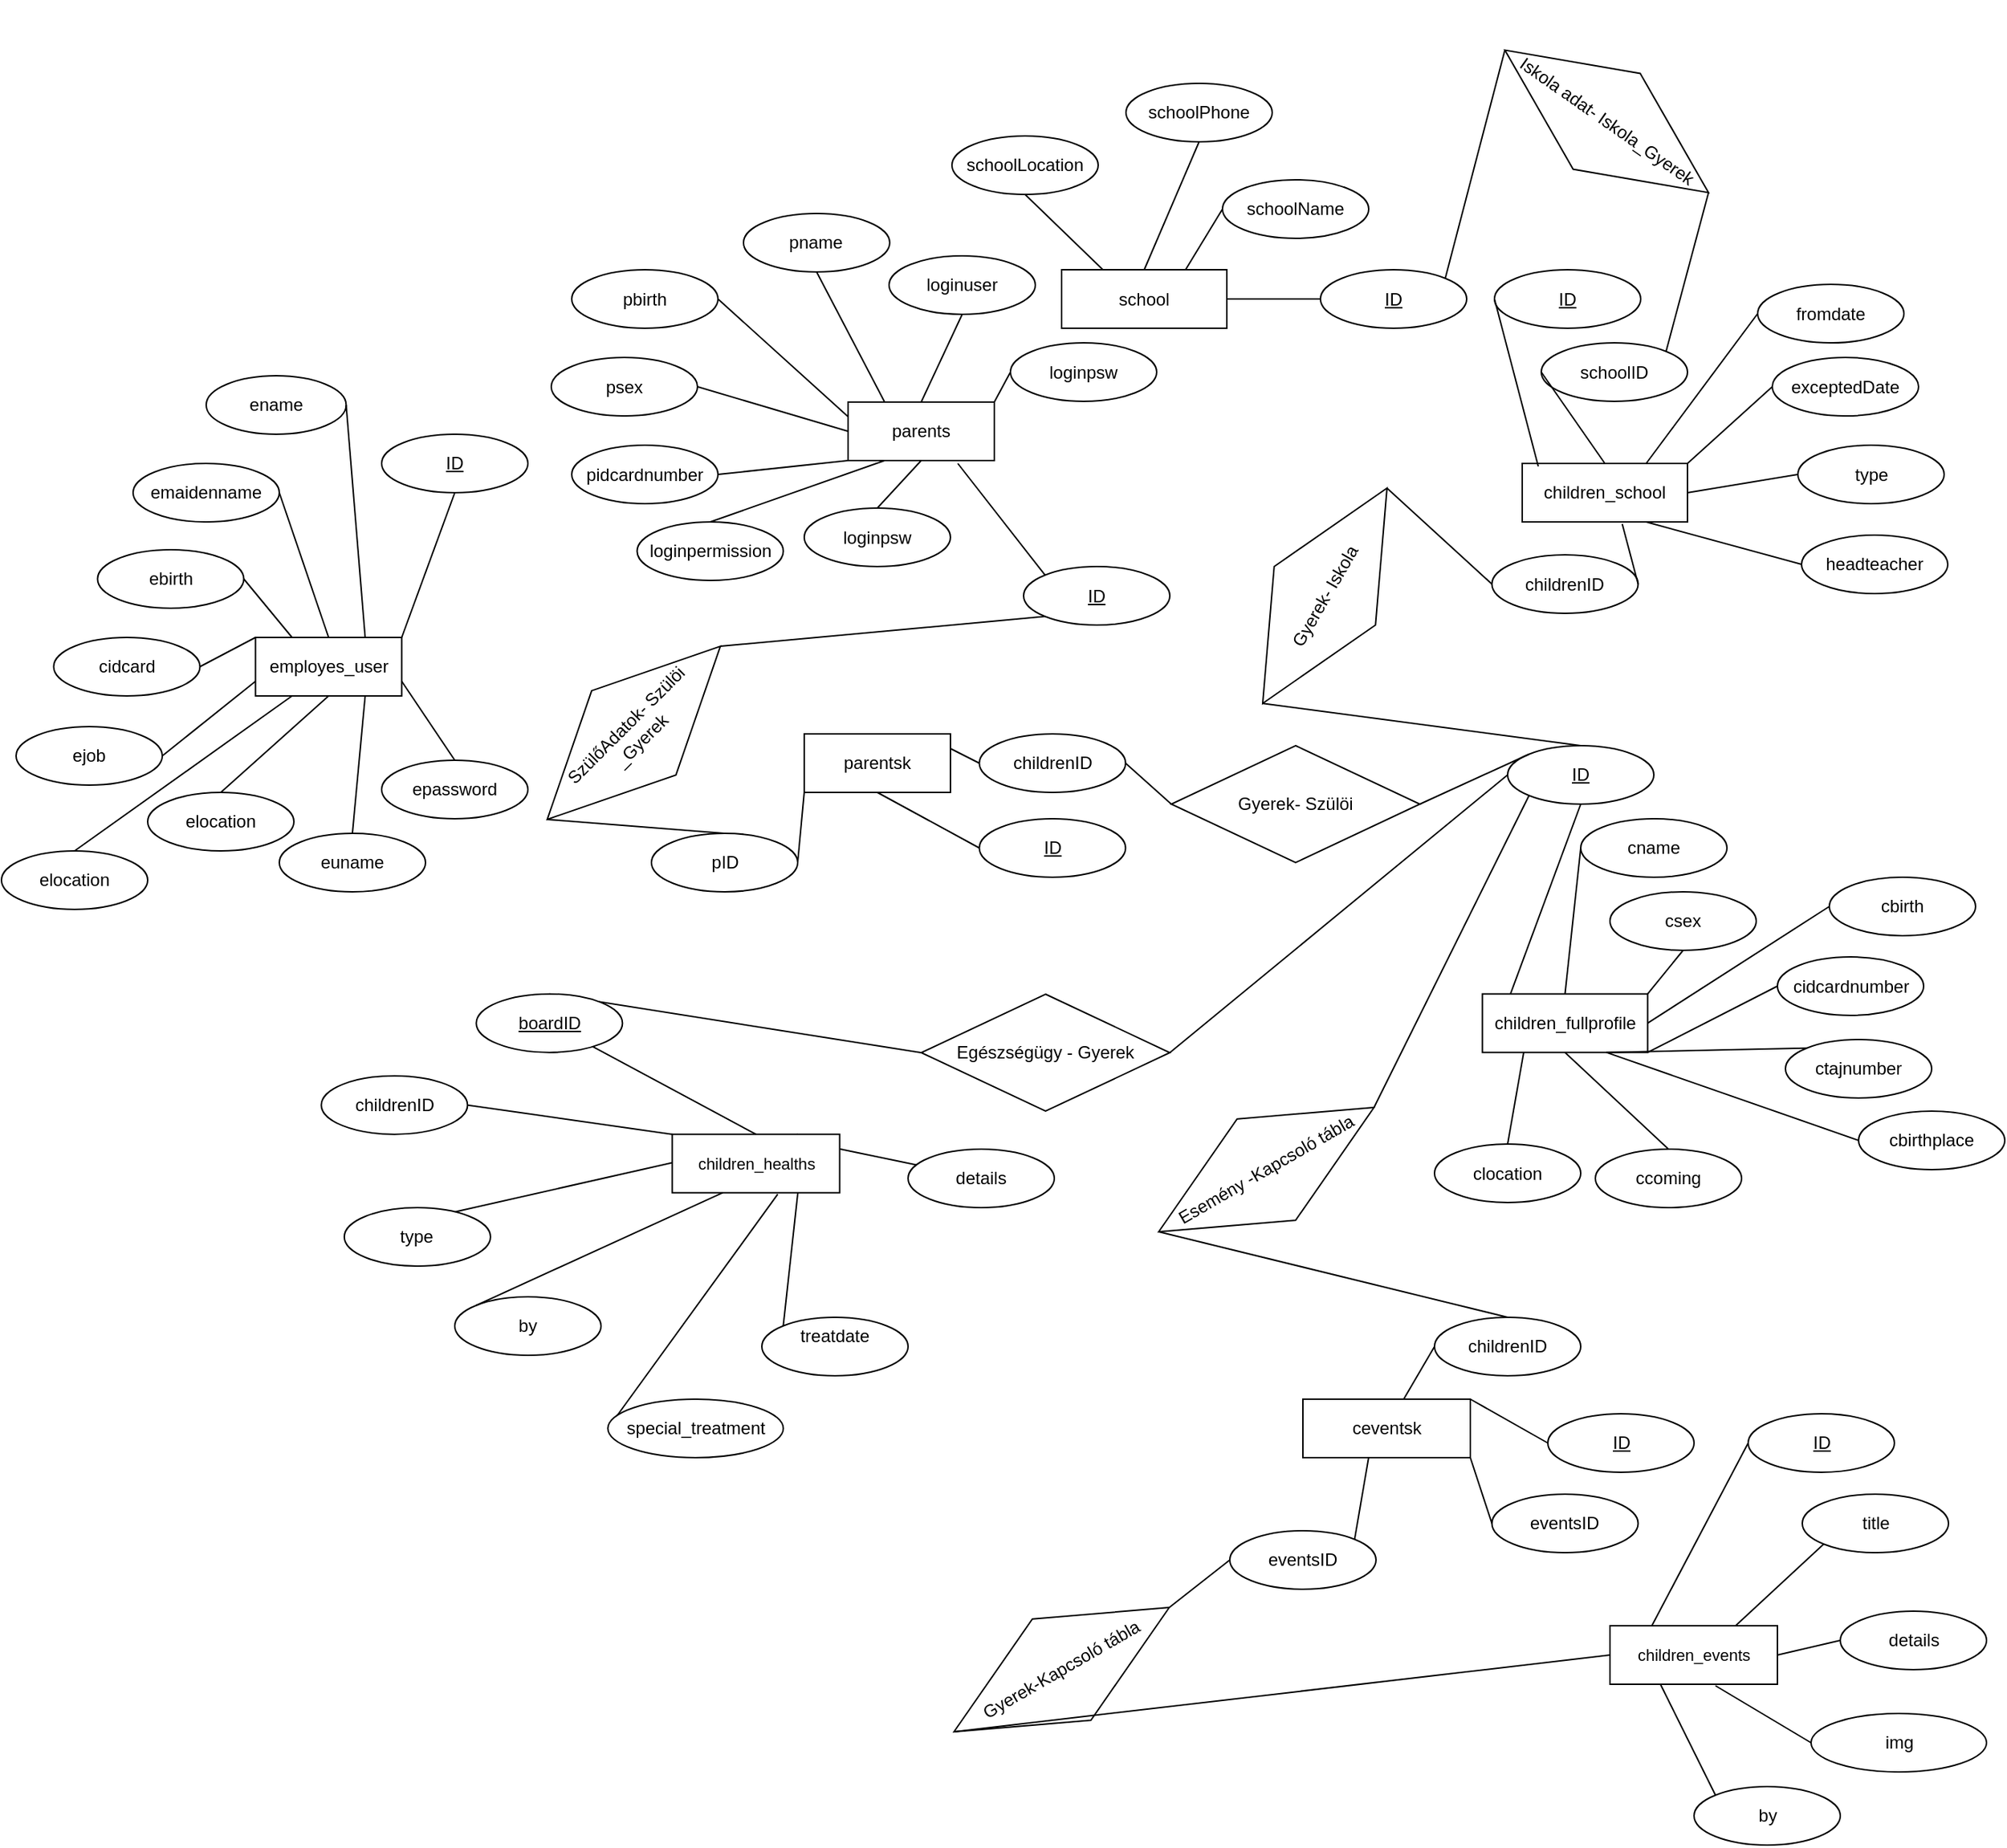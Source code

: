 <mxfile version="12.9.6" type="device"><diagram id="X7bPPWZ381YRLDHJrS13" name="Page-1"><mxGraphModel dx="2130" dy="2127" grid="1" gridSize="10" guides="1" tooltips="1" connect="1" arrows="1" fold="1" page="1" pageScale="1" pageWidth="827" pageHeight="1169" math="0" shadow="0"><root><mxCell id="0"/><mxCell id="1" parent="0"/><mxCell id="rig5tWXqjqZmkKjuv77b-2" value="employes_user" style="whiteSpace=wrap;html=1;align=center;" parent="1" vertex="1"><mxGeometry x="393.72" y="169" width="100" height="40" as="geometry"/></mxCell><mxCell id="rig5tWXqjqZmkKjuv77b-3" value="ID" style="ellipse;whiteSpace=wrap;html=1;align=center;fontStyle=4;" parent="1" vertex="1"><mxGeometry x="480" y="30" width="100" height="40" as="geometry"/></mxCell><mxCell id="rig5tWXqjqZmkKjuv77b-7" value="" style="endArrow=none;html=1;rounded=0;exitX=0.5;exitY=1;exitDx=0;exitDy=0;entryX=1;entryY=0;entryDx=0;entryDy=0;" parent="1" source="rig5tWXqjqZmkKjuv77b-3" target="rig5tWXqjqZmkKjuv77b-2" edge="1"><mxGeometry relative="1" as="geometry"><mxPoint x="405.72" y="299" as="sourcePoint"/><mxPoint x="518.72" y="170" as="targetPoint"/></mxGeometry></mxCell><mxCell id="rig5tWXqjqZmkKjuv77b-9" value="" style="endArrow=none;html=1;rounded=0;entryX=0;entryY=0;entryDx=0;entryDy=0;exitX=1;exitY=0.5;exitDx=0;exitDy=0;" parent="1" source="rig5tWXqjqZmkKjuv77b-10" target="rig5tWXqjqZmkKjuv77b-2" edge="1"><mxGeometry relative="1" as="geometry"><mxPoint x="355.72" y="209" as="sourcePoint"/><mxPoint x="425.72" y="339" as="targetPoint"/></mxGeometry></mxCell><mxCell id="rig5tWXqjqZmkKjuv77b-10" value="&lt;div&gt;cidcard&lt;/div&gt;" style="ellipse;whiteSpace=wrap;html=1;align=center;" parent="1" vertex="1"><mxGeometry x="255.72" y="169" width="100" height="40" as="geometry"/></mxCell><mxCell id="rig5tWXqjqZmkKjuv77b-11" value="ebirth" style="ellipse;whiteSpace=wrap;html=1;align=center;" parent="1" vertex="1"><mxGeometry x="285.72" y="109" width="100" height="40" as="geometry"/></mxCell><mxCell id="rig5tWXqjqZmkKjuv77b-12" value="" style="endArrow=none;html=1;rounded=0;exitX=1;exitY=0.5;exitDx=0;exitDy=0;entryX=0.25;entryY=0;entryDx=0;entryDy=0;" parent="1" source="rig5tWXqjqZmkKjuv77b-11" target="rig5tWXqjqZmkKjuv77b-2" edge="1"><mxGeometry relative="1" as="geometry"><mxPoint x="255.72" y="289" as="sourcePoint"/><mxPoint x="415.72" y="289" as="targetPoint"/></mxGeometry></mxCell><mxCell id="rig5tWXqjqZmkKjuv77b-14" value="ename" style="ellipse;whiteSpace=wrap;html=1;align=center;" parent="1" vertex="1"><mxGeometry x="360" y="-10" width="95.72" height="40" as="geometry"/></mxCell><mxCell id="rig5tWXqjqZmkKjuv77b-15" value="" style="endArrow=none;html=1;rounded=0;entryX=1;entryY=0.5;entryDx=0;entryDy=0;exitX=0.75;exitY=0;exitDx=0;exitDy=0;" parent="1" source="rig5tWXqjqZmkKjuv77b-2" target="rig5tWXqjqZmkKjuv77b-14" edge="1"><mxGeometry relative="1" as="geometry"><mxPoint x="255.72" y="289" as="sourcePoint"/><mxPoint x="415.72" y="289" as="targetPoint"/></mxGeometry></mxCell><mxCell id="rig5tWXqjqZmkKjuv77b-19" value="ejob" style="ellipse;whiteSpace=wrap;html=1;align=center;" parent="1" vertex="1"><mxGeometry x="230" y="230" width="100" height="40" as="geometry"/></mxCell><mxCell id="rig5tWXqjqZmkKjuv77b-20" value="" style="endArrow=none;html=1;rounded=0;entryX=0;entryY=0.75;entryDx=0;entryDy=0;exitX=1;exitY=0.5;exitDx=0;exitDy=0;" parent="1" source="rig5tWXqjqZmkKjuv77b-19" target="rig5tWXqjqZmkKjuv77b-2" edge="1"><mxGeometry relative="1" as="geometry"><mxPoint x="255.72" y="349" as="sourcePoint"/><mxPoint x="415.72" y="349" as="targetPoint"/></mxGeometry></mxCell><mxCell id="juuFsl2ezh0TfPQ7w8Ja-21" value="&lt;div&gt;children_fullprofile&lt;/div&gt;" style="whiteSpace=wrap;html=1;align=center;" parent="1" vertex="1"><mxGeometry x="1232.75" y="412.83" width="113" height="40" as="geometry"/></mxCell><mxCell id="juuFsl2ezh0TfPQ7w8Ja-22" value="ID" style="ellipse;whiteSpace=wrap;html=1;align=center;fontStyle=4;" parent="1" vertex="1"><mxGeometry x="1250" y="243.0" width="100" height="40" as="geometry"/></mxCell><mxCell id="juuFsl2ezh0TfPQ7w8Ja-23" value="" style="endArrow=none;html=1;rounded=0;entryX=0.5;entryY=1;entryDx=0;entryDy=0;exitX=0.17;exitY=0;exitDx=0;exitDy=0;exitPerimeter=0;" parent="1" source="juuFsl2ezh0TfPQ7w8Ja-21" target="juuFsl2ezh0TfPQ7w8Ja-22" edge="1"><mxGeometry relative="1" as="geometry"><mxPoint x="828.75" y="592.83" as="sourcePoint"/><mxPoint x="988.75" y="592.83" as="targetPoint"/></mxGeometry></mxCell><mxCell id="juuFsl2ezh0TfPQ7w8Ja-24" value="cname" style="ellipse;whiteSpace=wrap;html=1;align=center;" parent="1" vertex="1"><mxGeometry x="1300" y="293.0" width="100" height="40" as="geometry"/></mxCell><mxCell id="juuFsl2ezh0TfPQ7w8Ja-25" value="" style="endArrow=none;html=1;rounded=0;entryX=0;entryY=0.5;entryDx=0;entryDy=0;exitX=0.5;exitY=0;exitDx=0;exitDy=0;" parent="1" source="juuFsl2ezh0TfPQ7w8Ja-21" target="juuFsl2ezh0TfPQ7w8Ja-24" edge="1"><mxGeometry relative="1" as="geometry"><mxPoint x="828.75" y="592.83" as="sourcePoint"/><mxPoint x="988.75" y="592.83" as="targetPoint"/></mxGeometry></mxCell><mxCell id="juuFsl2ezh0TfPQ7w8Ja-26" value="csex" style="ellipse;whiteSpace=wrap;html=1;align=center;" parent="1" vertex="1"><mxGeometry x="1320" y="343" width="100" height="40" as="geometry"/></mxCell><mxCell id="juuFsl2ezh0TfPQ7w8Ja-27" value="" style="endArrow=none;html=1;rounded=0;entryX=0.5;entryY=1;entryDx=0;entryDy=0;exitX=1;exitY=0;exitDx=0;exitDy=0;" parent="1" source="juuFsl2ezh0TfPQ7w8Ja-21" target="juuFsl2ezh0TfPQ7w8Ja-26" edge="1"><mxGeometry relative="1" as="geometry"><mxPoint x="1357.25" y="452.83" as="sourcePoint"/><mxPoint x="1010.25" y="642.83" as="targetPoint"/></mxGeometry></mxCell><mxCell id="juuFsl2ezh0TfPQ7w8Ja-28" value="cidcardnumber" style="ellipse;whiteSpace=wrap;html=1;align=center;" parent="1" vertex="1"><mxGeometry x="1434.5" y="387.5" width="100" height="40" as="geometry"/></mxCell><mxCell id="juuFsl2ezh0TfPQ7w8Ja-29" value="" style="endArrow=none;html=1;rounded=0;entryX=0;entryY=0.5;entryDx=0;entryDy=0;exitX=1;exitY=1;exitDx=0;exitDy=0;" parent="1" source="juuFsl2ezh0TfPQ7w8Ja-21" target="juuFsl2ezh0TfPQ7w8Ja-28" edge="1"><mxGeometry relative="1" as="geometry"><mxPoint x="1286.5" y="552.83" as="sourcePoint"/><mxPoint x="939.5" y="742.83" as="targetPoint"/><Array as="points"/></mxGeometry></mxCell><mxCell id="juuFsl2ezh0TfPQ7w8Ja-31" value="cbirth" style="ellipse;whiteSpace=wrap;html=1;align=center;" parent="1" vertex="1"><mxGeometry x="1470" y="333" width="100" height="40" as="geometry"/></mxCell><mxCell id="juuFsl2ezh0TfPQ7w8Ja-32" value="" style="endArrow=none;html=1;rounded=0;entryX=0;entryY=0.5;entryDx=0;entryDy=0;exitX=1;exitY=0.5;exitDx=0;exitDy=0;" parent="1" source="juuFsl2ezh0TfPQ7w8Ja-21" target="juuFsl2ezh0TfPQ7w8Ja-31" edge="1"><mxGeometry relative="1" as="geometry"><mxPoint x="1263.5" y="542.83" as="sourcePoint"/><mxPoint x="1431.5" y="536.16" as="targetPoint"/></mxGeometry></mxCell><mxCell id="juuFsl2ezh0TfPQ7w8Ja-33" value="&lt;div&gt;ccoming&lt;/div&gt;" style="ellipse;whiteSpace=wrap;html=1;align=center;" parent="1" vertex="1"><mxGeometry x="1310" y="519" width="100" height="40" as="geometry"/></mxCell><mxCell id="juuFsl2ezh0TfPQ7w8Ja-34" value="" style="endArrow=none;html=1;rounded=0;entryX=0.5;entryY=0;entryDx=0;entryDy=0;exitX=0.5;exitY=1;exitDx=0;exitDy=0;" parent="1" source="juuFsl2ezh0TfPQ7w8Ja-21" target="juuFsl2ezh0TfPQ7w8Ja-33" edge="1"><mxGeometry relative="1" as="geometry"><mxPoint x="1221" y="612.83" as="sourcePoint"/><mxPoint x="881" y="892.83" as="targetPoint"/></mxGeometry></mxCell><mxCell id="juuFsl2ezh0TfPQ7w8Ja-42" value="" style="endArrow=none;html=1;rounded=0;entryX=0;entryY=0.5;entryDx=0;entryDy=0;exitX=0.75;exitY=0;exitDx=0;exitDy=0;" parent="1" source="juuFsl2ezh0TfPQ7w8Ja-46" target="juuFsl2ezh0TfPQ7w8Ja-43" edge="1"><mxGeometry relative="1" as="geometry"><mxPoint x="1225.72" y="363.83" as="sourcePoint"/><mxPoint x="1187.72" y="623.83" as="targetPoint"/></mxGeometry></mxCell><mxCell id="juuFsl2ezh0TfPQ7w8Ja-43" value="type" style="ellipse;whiteSpace=wrap;html=1;align=center;" parent="1" vertex="1"><mxGeometry x="454.44" y="559" width="100" height="40" as="geometry"/></mxCell><mxCell id="juuFsl2ezh0TfPQ7w8Ja-44" value="details" style="ellipse;whiteSpace=wrap;html=1;align=center;" parent="1" vertex="1"><mxGeometry x="840" y="519" width="100" height="40" as="geometry"/></mxCell><mxCell id="juuFsl2ezh0TfPQ7w8Ja-45" value="" style="endArrow=none;html=1;rounded=0;exitX=1;exitY=0.25;exitDx=0;exitDy=0;" parent="1" source="juuFsl2ezh0TfPQ7w8Ja-46" target="juuFsl2ezh0TfPQ7w8Ja-44" edge="1"><mxGeometry relative="1" as="geometry"><mxPoint x="1127.72" y="553.83" as="sourcePoint"/><mxPoint x="1187.72" y="623.83" as="targetPoint"/></mxGeometry></mxCell><mxCell id="juuFsl2ezh0TfPQ7w8Ja-46" value="&lt;div style=&quot;font-size: 11px&quot;&gt;&lt;font style=&quot;font-size: 11px&quot;&gt;children_health&lt;/font&gt;s&lt;/div&gt;" style="whiteSpace=wrap;html=1;align=center;" parent="1" vertex="1"><mxGeometry x="678.72" y="508.83" width="114.5" height="40" as="geometry"/></mxCell><mxCell id="juuFsl2ezh0TfPQ7w8Ja-50" value="" style="endArrow=none;html=1;rounded=0;exitX=0.5;exitY=0;exitDx=0;exitDy=0;entryX=0;entryY=0.5;entryDx=0;entryDy=0;" parent="1" source="juuFsl2ezh0TfPQ7w8Ja-49" target="pJ3tPGMeFUCVFApKlP6j-6" edge="1"><mxGeometry relative="1" as="geometry"><mxPoint x="712" y="800" as="sourcePoint"/><mxPoint x="370" y="430" as="targetPoint"/></mxGeometry></mxCell><mxCell id="juuFsl2ezh0TfPQ7w8Ja-51" value="" style="endArrow=none;html=1;rounded=0;entryX=0;entryY=0.5;entryDx=0;entryDy=0;exitX=0.63;exitY=1.025;exitDx=0;exitDy=0;exitPerimeter=0;" parent="1" source="juuFsl2ezh0TfPQ7w8Ja-46" target="juuFsl2ezh0TfPQ7w8Ja-52" edge="1"><mxGeometry relative="1" as="geometry"><mxPoint x="811.22" y="358.83" as="sourcePoint"/><mxPoint x="773.22" y="618.83" as="targetPoint"/></mxGeometry></mxCell><mxCell id="juuFsl2ezh0TfPQ7w8Ja-52" value="special_treatment" style="ellipse;whiteSpace=wrap;html=1;align=center;" parent="1" vertex="1"><mxGeometry x="634.69" y="690" width="120" height="40" as="geometry"/></mxCell><mxCell id="juuFsl2ezh0TfPQ7w8Ja-53" value="by" style="ellipse;whiteSpace=wrap;html=1;align=center;" parent="1" vertex="1"><mxGeometry x="530" y="620" width="100" height="40" as="geometry"/></mxCell><mxCell id="juuFsl2ezh0TfPQ7w8Ja-54" value="" style="endArrow=none;html=1;rounded=0;entryX=0;entryY=0;entryDx=0;entryDy=0;" parent="1" target="juuFsl2ezh0TfPQ7w8Ja-53" edge="1"><mxGeometry relative="1" as="geometry"><mxPoint x="713.22" y="548.83" as="sourcePoint"/><mxPoint x="773.22" y="618.83" as="targetPoint"/></mxGeometry></mxCell><mxCell id="juuFsl2ezh0TfPQ7w8Ja-64" value="&lt;div style=&quot;font-size: 11px&quot;&gt;&lt;font style=&quot;font-size: 11px&quot;&gt;children_events&lt;/font&gt;&lt;/div&gt;" style="whiteSpace=wrap;html=1;align=center;" parent="1" vertex="1"><mxGeometry x="1320" y="845" width="114.5" height="40" as="geometry"/></mxCell><mxCell id="juuFsl2ezh0TfPQ7w8Ja-65" value="details" style="ellipse;whiteSpace=wrap;html=1;align=center;" parent="1" vertex="1"><mxGeometry x="1477.5" y="835" width="100" height="40" as="geometry"/></mxCell><mxCell id="juuFsl2ezh0TfPQ7w8Ja-66" value="" style="endArrow=none;html=1;rounded=0;entryX=0;entryY=0.5;entryDx=0;entryDy=0;exitX=1;exitY=0.5;exitDx=0;exitDy=0;" parent="1" source="juuFsl2ezh0TfPQ7w8Ja-64" target="juuFsl2ezh0TfPQ7w8Ja-65" edge="1"><mxGeometry relative="1" as="geometry"><mxPoint x="1517.5" y="885" as="sourcePoint"/><mxPoint x="1127.5" y="1165" as="targetPoint"/></mxGeometry></mxCell><mxCell id="juuFsl2ezh0TfPQ7w8Ja-67" value="ID" style="ellipse;whiteSpace=wrap;html=1;align=center;fontStyle=4;" parent="1" vertex="1"><mxGeometry x="1414.5" y="700" width="100" height="40" as="geometry"/></mxCell><mxCell id="juuFsl2ezh0TfPQ7w8Ja-68" value="" style="endArrow=none;html=1;rounded=0;entryX=0;entryY=0.5;entryDx=0;entryDy=0;exitX=0.25;exitY=0;exitDx=0;exitDy=0;" parent="1" source="juuFsl2ezh0TfPQ7w8Ja-64" target="juuFsl2ezh0TfPQ7w8Ja-67" edge="1"><mxGeometry relative="1" as="geometry"><mxPoint x="1522" y="955" as="sourcePoint"/><mxPoint x="1258" y="1145" as="targetPoint"/></mxGeometry></mxCell><mxCell id="juuFsl2ezh0TfPQ7w8Ja-69" value="" style="endArrow=none;html=1;rounded=0;entryX=0;entryY=0.5;entryDx=0;entryDy=0;exitX=0.63;exitY=1.025;exitDx=0;exitDy=0;exitPerimeter=0;" parent="1" source="juuFsl2ezh0TfPQ7w8Ja-64" target="juuFsl2ezh0TfPQ7w8Ja-70" edge="1"><mxGeometry relative="1" as="geometry"><mxPoint x="1452.5" y="695" as="sourcePoint"/><mxPoint x="1414.5" y="955" as="targetPoint"/></mxGeometry></mxCell><mxCell id="juuFsl2ezh0TfPQ7w8Ja-70" value="img" style="ellipse;whiteSpace=wrap;html=1;align=center;" parent="1" vertex="1"><mxGeometry x="1457.5" y="905" width="120" height="40" as="geometry"/></mxCell><mxCell id="juuFsl2ezh0TfPQ7w8Ja-71" value="by" style="ellipse;whiteSpace=wrap;html=1;align=center;" parent="1" vertex="1"><mxGeometry x="1377.5" y="955" width="100" height="40" as="geometry"/></mxCell><mxCell id="juuFsl2ezh0TfPQ7w8Ja-72" value="" style="endArrow=none;html=1;rounded=0;entryX=0;entryY=0;entryDx=0;entryDy=0;" parent="1" target="juuFsl2ezh0TfPQ7w8Ja-71" edge="1"><mxGeometry relative="1" as="geometry"><mxPoint x="1354.5" y="885" as="sourcePoint"/><mxPoint x="1414.5" y="955" as="targetPoint"/></mxGeometry></mxCell><mxCell id="juuFsl2ezh0TfPQ7w8Ja-73" value="title" style="ellipse;whiteSpace=wrap;html=1;align=center;" parent="1" vertex="1"><mxGeometry x="1451.5" y="755" width="100" height="40" as="geometry"/></mxCell><mxCell id="juuFsl2ezh0TfPQ7w8Ja-74" value="" style="endArrow=none;html=1;rounded=0;entryX=0;entryY=1;entryDx=0;entryDy=0;exitX=0.75;exitY=0;exitDx=0;exitDy=0;" parent="1" source="juuFsl2ezh0TfPQ7w8Ja-64" target="juuFsl2ezh0TfPQ7w8Ja-73" edge="1"><mxGeometry relative="1" as="geometry"><mxPoint x="1444.5" y="865" as="sourcePoint"/><mxPoint x="1504.5" y="855" as="targetPoint"/></mxGeometry></mxCell><mxCell id="VY0c1p_3kEKyi2sY-HxI-12" value="parents" style="whiteSpace=wrap;html=1;align=center;" parent="1" vertex="1"><mxGeometry x="798.97" y="8.0" width="100" height="40" as="geometry"/></mxCell><mxCell id="VY0c1p_3kEKyi2sY-HxI-19" value="pname" style="ellipse;whiteSpace=wrap;html=1;align=center;" parent="1" vertex="1"><mxGeometry x="727.44" y="-121.0" width="100" height="40" as="geometry"/></mxCell><mxCell id="VY0c1p_3kEKyi2sY-HxI-20" value="pbirth" style="ellipse;whiteSpace=wrap;html=1;align=center;" parent="1" vertex="1"><mxGeometry x="610" y="-82.5" width="100" height="40" as="geometry"/></mxCell><mxCell id="VY0c1p_3kEKyi2sY-HxI-21" value="" style="endArrow=none;html=1;rounded=0;entryX=1;entryY=0.5;entryDx=0;entryDy=0;exitX=0;exitY=0.25;exitDx=0;exitDy=0;" parent="1" source="VY0c1p_3kEKyi2sY-HxI-12" target="VY0c1p_3kEKyi2sY-HxI-20" edge="1"><mxGeometry relative="1" as="geometry"><mxPoint x="1103.43" y="291.33" as="sourcePoint"/><mxPoint x="1193.615" y="192.142" as="targetPoint"/></mxGeometry></mxCell><mxCell id="VY0c1p_3kEKyi2sY-HxI-22" value="" style="endArrow=none;html=1;rounded=0;entryX=0.5;entryY=1;entryDx=0;entryDy=0;exitX=0.25;exitY=0;exitDx=0;exitDy=0;" parent="1" source="VY0c1p_3kEKyi2sY-HxI-12" target="VY0c1p_3kEKyi2sY-HxI-19" edge="1"><mxGeometry relative="1" as="geometry"><mxPoint x="1113.43" y="301.33" as="sourcePoint"/><mxPoint x="1203.615" y="202.142" as="targetPoint"/></mxGeometry></mxCell><mxCell id="VY0c1p_3kEKyi2sY-HxI-24" value="ID" style="ellipse;whiteSpace=wrap;html=1;align=center;fontStyle=4;" parent="1" vertex="1"><mxGeometry x="919" y="120.5" width="100" height="40" as="geometry"/></mxCell><mxCell id="VY0c1p_3kEKyi2sY-HxI-25" value="" style="endArrow=none;html=1;rounded=0;entryX=0;entryY=0;entryDx=0;entryDy=0;" parent="1" target="VY0c1p_3kEKyi2sY-HxI-24" edge="1"><mxGeometry relative="1" as="geometry"><mxPoint x="874" y="50" as="sourcePoint"/><mxPoint x="1028.97" y="8" as="targetPoint"/></mxGeometry></mxCell><mxCell id="VY0c1p_3kEKyi2sY-HxI-26" value="psex" style="ellipse;whiteSpace=wrap;html=1;align=center;" parent="1" vertex="1"><mxGeometry x="595.97" y="-22.5" width="100" height="40" as="geometry"/></mxCell><mxCell id="VY0c1p_3kEKyi2sY-HxI-27" value="" style="endArrow=none;html=1;rounded=0;entryX=1;entryY=0.5;entryDx=0;entryDy=0;exitX=0;exitY=0.5;exitDx=0;exitDy=0;" parent="1" source="VY0c1p_3kEKyi2sY-HxI-12" target="VY0c1p_3kEKyi2sY-HxI-26" edge="1"><mxGeometry relative="1" as="geometry"><mxPoint x="938.97" y="48" as="sourcePoint"/><mxPoint x="1008.97" y="78" as="targetPoint"/></mxGeometry></mxCell><mxCell id="VY0c1p_3kEKyi2sY-HxI-33" value="ctajnumber" style="ellipse;whiteSpace=wrap;html=1;align=center;" parent="1" vertex="1"><mxGeometry x="1440" y="444.0" width="100" height="40" as="geometry"/></mxCell><mxCell id="VY0c1p_3kEKyi2sY-HxI-34" value="" style="endArrow=none;html=1;rounded=0;entryX=0;entryY=0;entryDx=0;entryDy=0;exitX=0.75;exitY=1;exitDx=0;exitDy=0;" parent="1" source="juuFsl2ezh0TfPQ7w8Ja-21" target="VY0c1p_3kEKyi2sY-HxI-33" edge="1"><mxGeometry relative="1" as="geometry"><mxPoint x="1217.5" y="489.5" as="sourcePoint"/><mxPoint x="1440.25" y="479.5" as="targetPoint"/></mxGeometry></mxCell><mxCell id="5lSTl0Rk3lSju16GdGLm-16" value="loginpermission" style="ellipse;whiteSpace=wrap;html=1;align=center;" parent="1" vertex="1"><mxGeometry x="654.69" y="90" width="100" height="40" as="geometry"/></mxCell><mxCell id="5lSTl0Rk3lSju16GdGLm-17" value="pidcardnumber" style="ellipse;whiteSpace=wrap;html=1;align=center;" parent="1" vertex="1"><mxGeometry x="610" y="37.5" width="100" height="40" as="geometry"/></mxCell><mxCell id="5lSTl0Rk3lSju16GdGLm-18" value="loginuser" style="ellipse;whiteSpace=wrap;html=1;align=center;" parent="1" vertex="1"><mxGeometry x="827" y="-92" width="100" height="40" as="geometry"/></mxCell><mxCell id="5lSTl0Rk3lSju16GdGLm-19" value="loginpsw" style="ellipse;whiteSpace=wrap;html=1;align=center;" parent="1" vertex="1"><mxGeometry x="768.97" y="80.5" width="100" height="40" as="geometry"/></mxCell><mxCell id="5lSTl0Rk3lSju16GdGLm-20" value="" style="endArrow=none;html=1;rounded=0;entryX=1;entryY=0.5;entryDx=0;entryDy=0;exitX=0;exitY=1;exitDx=0;exitDy=0;" parent="1" source="VY0c1p_3kEKyi2sY-HxI-12" target="5lSTl0Rk3lSju16GdGLm-17" edge="1"><mxGeometry relative="1" as="geometry"><mxPoint x="908.97" y="58" as="sourcePoint"/><mxPoint x="1048.97" y="118" as="targetPoint"/></mxGeometry></mxCell><mxCell id="5lSTl0Rk3lSju16GdGLm-21" value="" style="endArrow=none;html=1;rounded=0;entryX=0.5;entryY=0;entryDx=0;entryDy=0;exitX=0.25;exitY=1;exitDx=0;exitDy=0;" parent="1" source="VY0c1p_3kEKyi2sY-HxI-12" target="5lSTl0Rk3lSju16GdGLm-16" edge="1"><mxGeometry relative="1" as="geometry"><mxPoint x="918.97" y="68" as="sourcePoint"/><mxPoint x="1058.97" y="128" as="targetPoint"/></mxGeometry></mxCell><mxCell id="5lSTl0Rk3lSju16GdGLm-22" value="" style="endArrow=none;html=1;rounded=0;entryX=0.5;entryY=1;entryDx=0;entryDy=0;exitX=0.5;exitY=0;exitDx=0;exitDy=0;" parent="1" source="VY0c1p_3kEKyi2sY-HxI-12" target="5lSTl0Rk3lSju16GdGLm-18" edge="1"><mxGeometry relative="1" as="geometry"><mxPoint x="890" as="sourcePoint"/><mxPoint x="1068.97" y="138" as="targetPoint"/></mxGeometry></mxCell><mxCell id="5lSTl0Rk3lSju16GdGLm-23" value="" style="endArrow=none;html=1;rounded=0;entryX=0.5;entryY=0;entryDx=0;entryDy=0;exitX=0.5;exitY=1;exitDx=0;exitDy=0;" parent="1" source="VY0c1p_3kEKyi2sY-HxI-12" target="5lSTl0Rk3lSju16GdGLm-19" edge="1"><mxGeometry relative="1" as="geometry"><mxPoint x="938.97" y="88" as="sourcePoint"/><mxPoint x="1078.97" y="148" as="targetPoint"/></mxGeometry></mxCell><mxCell id="UZepqhmYbxeqU_emJsDd-5" value="&lt;div&gt;Gyerek- Szülöi&lt;/div&gt;" style="shape=rhombus;perimeter=rhombusPerimeter;whiteSpace=wrap;html=1;align=center;" parent="1" vertex="1"><mxGeometry x="1020" y="243" width="170" height="80" as="geometry"/></mxCell><mxCell id="UZepqhmYbxeqU_emJsDd-8" value="" style="endArrow=none;html=1;rounded=0;exitX=0;exitY=1;exitDx=0;exitDy=0;entryX=1;entryY=0.5;entryDx=0;entryDy=0;" parent="1" source="VY0c1p_3kEKyi2sY-HxI-24" target="luupwgVPOPJgz2WvsRW2-38" edge="1"><mxGeometry relative="1" as="geometry"><mxPoint x="880.25" y="179.5" as="sourcePoint"/><mxPoint x="890" y="180" as="targetPoint"/></mxGeometry></mxCell><mxCell id="UZepqhmYbxeqU_emJsDd-9" value="" style="endArrow=none;html=1;rounded=0;exitX=1;exitY=0.5;exitDx=0;exitDy=0;entryX=0;entryY=0;entryDx=0;entryDy=0;" parent="1" source="UZepqhmYbxeqU_emJsDd-5" target="juuFsl2ezh0TfPQ7w8Ja-22" edge="1"><mxGeometry relative="1" as="geometry"><mxPoint x="1200" y="298.83" as="sourcePoint"/><mxPoint x="1140" y="476.5" as="targetPoint"/></mxGeometry></mxCell><mxCell id="UZepqhmYbxeqU_emJsDd-10" value="&lt;div&gt;ceventsk&lt;/div&gt;" style="whiteSpace=wrap;html=1;align=center;" parent="1" vertex="1"><mxGeometry x="1110" y="690" width="114.5" height="40" as="geometry"/></mxCell><mxCell id="UZepqhmYbxeqU_emJsDd-11" value="ID" style="ellipse;whiteSpace=wrap;html=1;align=center;fontStyle=4;" parent="1" vertex="1"><mxGeometry x="1277.5" y="700" width="100" height="40" as="geometry"/></mxCell><mxCell id="UZepqhmYbxeqU_emJsDd-13" value="" style="endArrow=none;html=1;rounded=0;entryX=0;entryY=0.5;entryDx=0;entryDy=0;exitX=1;exitY=0;exitDx=0;exitDy=0;" parent="1" source="UZepqhmYbxeqU_emJsDd-10" target="UZepqhmYbxeqU_emJsDd-11" edge="1"><mxGeometry relative="1" as="geometry"><mxPoint x="1069.5" y="665" as="sourcePoint"/><mxPoint x="1139.75" y="565" as="targetPoint"/></mxGeometry></mxCell><mxCell id="UZepqhmYbxeqU_emJsDd-14" value="childrenID" style="ellipse;whiteSpace=wrap;html=1;align=center;" parent="1" vertex="1"><mxGeometry x="1200" y="634" width="100" height="40" as="geometry"/></mxCell><mxCell id="UZepqhmYbxeqU_emJsDd-15" value="eventsID" style="ellipse;whiteSpace=wrap;html=1;align=center;" parent="1" vertex="1"><mxGeometry x="1239.25" y="755" width="100" height="40" as="geometry"/></mxCell><mxCell id="UZepqhmYbxeqU_emJsDd-16" value="" style="endArrow=none;html=1;rounded=0;entryX=0;entryY=0.5;entryDx=0;entryDy=0;" parent="1" source="UZepqhmYbxeqU_emJsDd-10" target="UZepqhmYbxeqU_emJsDd-14" edge="1"><mxGeometry relative="1" as="geometry"><mxPoint x="1149.75" y="685" as="sourcePoint"/><mxPoint x="1195" y="610" as="targetPoint"/></mxGeometry></mxCell><mxCell id="UZepqhmYbxeqU_emJsDd-17" value="" style="endArrow=none;html=1;rounded=0;entryX=0;entryY=0.5;entryDx=0;entryDy=0;exitX=1;exitY=1;exitDx=0;exitDy=0;" parent="1" source="UZepqhmYbxeqU_emJsDd-10" target="UZepqhmYbxeqU_emJsDd-15" edge="1"><mxGeometry relative="1" as="geometry"><mxPoint x="1159.75" y="695" as="sourcePoint"/><mxPoint x="1205" y="620" as="targetPoint"/></mxGeometry></mxCell><mxCell id="UZepqhmYbxeqU_emJsDd-25" value="Esemény -Kapcsoló tábla" style="shape=rhombus;perimeter=rhombusPerimeter;whiteSpace=wrap;html=1;align=center;rotation=-30;" parent="1" vertex="1"><mxGeometry x="1000" y="493" width="170" height="80" as="geometry"/></mxCell><mxCell id="UZepqhmYbxeqU_emJsDd-26" value="" style="endArrow=none;html=1;rounded=0;entryX=0;entryY=0.5;entryDx=0;entryDy=0;exitX=0.5;exitY=0;exitDx=0;exitDy=0;" parent="1" source="UZepqhmYbxeqU_emJsDd-14" target="UZepqhmYbxeqU_emJsDd-25" edge="1"><mxGeometry relative="1" as="geometry"><mxPoint x="1160" y="630" as="sourcePoint"/><mxPoint x="980" y="337.33" as="targetPoint"/></mxGeometry></mxCell><mxCell id="pJ3tPGMeFUCVFApKlP6j-1" value="" style="endArrow=none;html=1;rounded=0;exitX=0;exitY=1;exitDx=0;exitDy=0;entryX=1;entryY=0.5;entryDx=0;entryDy=0;" parent="1" source="juuFsl2ezh0TfPQ7w8Ja-22" target="UZepqhmYbxeqU_emJsDd-25" edge="1"><mxGeometry relative="1" as="geometry"><mxPoint x="1105" y="635" as="sourcePoint"/><mxPoint x="981.388" y="552.5" as="targetPoint"/></mxGeometry></mxCell><mxCell id="pJ3tPGMeFUCVFApKlP6j-2" value="Gyerek-Kapcsoló tábla" style="shape=rhombus;perimeter=rhombusPerimeter;whiteSpace=wrap;html=1;align=center;rotation=-30;" parent="1" vertex="1"><mxGeometry x="860" y="835" width="170" height="80" as="geometry"/></mxCell><mxCell id="pJ3tPGMeFUCVFApKlP6j-3" value="" style="endArrow=none;html=1;rounded=0;entryX=1;entryY=0.5;entryDx=0;entryDy=0;exitX=0;exitY=0.5;exitDx=0;exitDy=0;" parent="1" source="5i9JWb7-4AKNTaSuLLef-23" target="pJ3tPGMeFUCVFApKlP6j-2" edge="1"><mxGeometry relative="1" as="geometry"><mxPoint x="1019" y="760" as="sourcePoint"/><mxPoint x="981.388" y="552.5" as="targetPoint"/></mxGeometry></mxCell><mxCell id="pJ3tPGMeFUCVFApKlP6j-4" value="" style="endArrow=none;html=1;rounded=0;entryX=0;entryY=0.5;entryDx=0;entryDy=0;exitX=0;exitY=0.5;exitDx=0;exitDy=0;" parent="1" source="juuFsl2ezh0TfPQ7w8Ja-64" target="pJ3tPGMeFUCVFApKlP6j-2" edge="1"><mxGeometry relative="1" as="geometry"><mxPoint x="1150" y="1000" as="sourcePoint"/><mxPoint x="991.388" y="562.5" as="targetPoint"/></mxGeometry></mxCell><mxCell id="pJ3tPGMeFUCVFApKlP6j-5" value="" style="endArrow=none;html=1;rounded=0;exitX=0;exitY=0.5;exitDx=0;exitDy=0;entryX=1;entryY=0.5;entryDx=0;entryDy=0;" parent="1" source="juuFsl2ezh0TfPQ7w8Ja-22" target="pJ3tPGMeFUCVFApKlP6j-6" edge="1"><mxGeometry relative="1" as="geometry"><mxPoint x="1240" y="310" as="sourcePoint"/><mxPoint x="790" y="510" as="targetPoint"/></mxGeometry></mxCell><mxCell id="pJ3tPGMeFUCVFApKlP6j-6" value="Egészségügy - Gyerek" style="shape=rhombus;perimeter=rhombusPerimeter;whiteSpace=wrap;html=1;align=center;rotation=0;" parent="1" vertex="1"><mxGeometry x="849" y="413" width="170" height="80" as="geometry"/></mxCell><mxCell id="uqK_T2go3OIVHjE7eF3Z-1" value="elocation" style="ellipse;whiteSpace=wrap;html=1;align=center;" parent="1" vertex="1"><mxGeometry x="220" y="315" width="100" height="40" as="geometry"/></mxCell><mxCell id="uqK_T2go3OIVHjE7eF3Z-2" value="" style="endArrow=none;html=1;rounded=0;entryX=0.25;entryY=1;entryDx=0;entryDy=0;exitX=0.5;exitY=0;exitDx=0;exitDy=0;" parent="1" source="uqK_T2go3OIVHjE7eF3Z-1" target="rig5tWXqjqZmkKjuv77b-2" edge="1"><mxGeometry relative="1" as="geometry"><mxPoint x="410" y="264" as="sourcePoint"/><mxPoint x="453.72" y="219" as="targetPoint"/></mxGeometry></mxCell><mxCell id="uqK_T2go3OIVHjE7eF3Z-3" value="euname" style="ellipse;whiteSpace=wrap;html=1;align=center;" parent="1" vertex="1"><mxGeometry x="410" y="303" width="100" height="40" as="geometry"/></mxCell><mxCell id="uqK_T2go3OIVHjE7eF3Z-4" value="" style="endArrow=none;html=1;rounded=0;entryX=0.75;entryY=1;entryDx=0;entryDy=0;exitX=0.5;exitY=0;exitDx=0;exitDy=0;" parent="1" source="uqK_T2go3OIVHjE7eF3Z-3" target="rig5tWXqjqZmkKjuv77b-2" edge="1"><mxGeometry relative="1" as="geometry"><mxPoint x="345.72" y="285" as="sourcePoint"/><mxPoint x="428.72" y="219" as="targetPoint"/></mxGeometry></mxCell><mxCell id="uqK_T2go3OIVHjE7eF3Z-5" value="epassword" style="ellipse;whiteSpace=wrap;html=1;align=center;" parent="1" vertex="1"><mxGeometry x="480" y="253" width="100" height="40" as="geometry"/></mxCell><mxCell id="uqK_T2go3OIVHjE7eF3Z-6" value="" style="endArrow=none;html=1;rounded=0;entryX=1;entryY=0.75;entryDx=0;entryDy=0;exitX=0.5;exitY=0;exitDx=0;exitDy=0;" parent="1" source="uqK_T2go3OIVHjE7eF3Z-5" target="rig5tWXqjqZmkKjuv77b-2" edge="1"><mxGeometry relative="1" as="geometry"><mxPoint x="395.72" y="329" as="sourcePoint"/><mxPoint x="453.72" y="219" as="targetPoint"/></mxGeometry></mxCell><mxCell id="uqK_T2go3OIVHjE7eF3Z-8" value="cbirthplace" style="ellipse;whiteSpace=wrap;html=1;align=center;" parent="1" vertex="1"><mxGeometry x="1490" y="493" width="100" height="40" as="geometry"/></mxCell><mxCell id="uqK_T2go3OIVHjE7eF3Z-9" value="" style="endArrow=none;html=1;rounded=0;entryX=0;entryY=0.5;entryDx=0;entryDy=0;exitX=0.75;exitY=1;exitDx=0;exitDy=0;" parent="1" source="juuFsl2ezh0TfPQ7w8Ja-21" target="uqK_T2go3OIVHjE7eF3Z-8" edge="1"><mxGeometry relative="1" as="geometry"><mxPoint x="1336.992" y="463.99" as="sourcePoint"/><mxPoint x="1524.645" y="468.688" as="targetPoint"/></mxGeometry></mxCell><mxCell id="uqK_T2go3OIVHjE7eF3Z-10" style="edgeStyle=orthogonalEdgeStyle;rounded=0;orthogonalLoop=1;jettySize=auto;html=1;exitX=0.5;exitY=1;exitDx=0;exitDy=0;" parent="1" edge="1"><mxGeometry relative="1" as="geometry"><mxPoint x="1450" y="573" as="sourcePoint"/><mxPoint x="1450" y="573" as="targetPoint"/></mxGeometry></mxCell><mxCell id="uqK_T2go3OIVHjE7eF3Z-11" value="clocation" style="ellipse;whiteSpace=wrap;html=1;align=center;" parent="1" vertex="1"><mxGeometry x="1200" y="515.5" width="100" height="40" as="geometry"/></mxCell><mxCell id="uqK_T2go3OIVHjE7eF3Z-12" value="" style="endArrow=none;html=1;rounded=0;entryX=0.5;entryY=0;entryDx=0;entryDy=0;exitX=0.25;exitY=1;exitDx=0;exitDy=0;" parent="1" source="juuFsl2ezh0TfPQ7w8Ja-21" target="uqK_T2go3OIVHjE7eF3Z-11" edge="1"><mxGeometry relative="1" as="geometry"><mxPoint x="1271" y="462.83" as="sourcePoint"/><mxPoint x="1337.5" y="565.5" as="targetPoint"/></mxGeometry></mxCell><mxCell id="caFGjPVB3AqB_7iwUvpX-1" value="&lt;div&gt;children_school&lt;/div&gt;" style="whiteSpace=wrap;html=1;align=center;" parent="1" vertex="1"><mxGeometry x="1260" y="50.0" width="113" height="40" as="geometry"/></mxCell><mxCell id="caFGjPVB3AqB_7iwUvpX-2" value="ID" style="ellipse;whiteSpace=wrap;html=1;align=center;fontStyle=4;" parent="1" vertex="1"><mxGeometry x="1241" y="-82.5" width="100" height="40" as="geometry"/></mxCell><mxCell id="caFGjPVB3AqB_7iwUvpX-3" value="schoolID" style="ellipse;whiteSpace=wrap;html=1;align=center;" parent="1" vertex="1"><mxGeometry x="1273" y="-32.5" width="100" height="40" as="geometry"/></mxCell><mxCell id="caFGjPVB3AqB_7iwUvpX-4" value="" style="endArrow=none;html=1;rounded=0;entryX=0;entryY=0.5;entryDx=0;entryDy=0;exitX=0.097;exitY=0.05;exitDx=0;exitDy=0;exitPerimeter=0;" parent="1" source="caFGjPVB3AqB_7iwUvpX-1" target="caFGjPVB3AqB_7iwUvpX-2" edge="1"><mxGeometry relative="1" as="geometry"><mxPoint x="1464.96" y="352.83" as="sourcePoint"/><mxPoint x="1477.645" y="217.142" as="targetPoint"/></mxGeometry></mxCell><mxCell id="caFGjPVB3AqB_7iwUvpX-5" value="" style="endArrow=none;html=1;rounded=0;entryX=0;entryY=0.5;entryDx=0;entryDy=0;exitX=0.5;exitY=0;exitDx=0;exitDy=0;" parent="1" source="caFGjPVB3AqB_7iwUvpX-1" target="caFGjPVB3AqB_7iwUvpX-3" edge="1"><mxGeometry relative="1" as="geometry"><mxPoint x="1319.5" y="100" as="sourcePoint"/><mxPoint x="1452.25" y="19" as="targetPoint"/></mxGeometry></mxCell><mxCell id="caFGjPVB3AqB_7iwUvpX-6" value="fromdate" style="ellipse;whiteSpace=wrap;html=1;align=center;" parent="1" vertex="1"><mxGeometry x="1421" y="-72.5" width="100" height="40" as="geometry"/></mxCell><mxCell id="caFGjPVB3AqB_7iwUvpX-7" value="exceptedDate" style="ellipse;whiteSpace=wrap;html=1;align=center;" parent="1" vertex="1"><mxGeometry x="1431" y="-22.5" width="100" height="40" as="geometry"/></mxCell><mxCell id="caFGjPVB3AqB_7iwUvpX-8" value="" style="endArrow=none;html=1;rounded=0;entryX=0;entryY=0.5;entryDx=0;entryDy=0;exitX=0.75;exitY=0;exitDx=0;exitDy=0;" parent="1" source="caFGjPVB3AqB_7iwUvpX-1" target="caFGjPVB3AqB_7iwUvpX-6" edge="1"><mxGeometry relative="1" as="geometry"><mxPoint x="1326.5" y="60" as="sourcePoint"/><mxPoint x="1423" as="targetPoint"/></mxGeometry></mxCell><mxCell id="caFGjPVB3AqB_7iwUvpX-9" value="" style="endArrow=none;html=1;rounded=0;entryX=0;entryY=0.5;entryDx=0;entryDy=0;exitX=1;exitY=0;exitDx=0;exitDy=0;" parent="1" source="caFGjPVB3AqB_7iwUvpX-1" target="caFGjPVB3AqB_7iwUvpX-7" edge="1"><mxGeometry relative="1" as="geometry"><mxPoint x="1336.5" y="70" as="sourcePoint"/><mxPoint x="1433" y="10" as="targetPoint"/></mxGeometry></mxCell><mxCell id="caFGjPVB3AqB_7iwUvpX-10" value="&lt;div&gt;headteacher&lt;/div&gt;" style="ellipse;whiteSpace=wrap;html=1;align=center;" parent="1" vertex="1"><mxGeometry x="1451" y="99.0" width="100" height="40" as="geometry"/></mxCell><mxCell id="caFGjPVB3AqB_7iwUvpX-12" value="" style="endArrow=none;html=1;rounded=0;entryX=0;entryY=0.5;entryDx=0;entryDy=0;exitX=0.75;exitY=1;exitDx=0;exitDy=0;" parent="1" source="caFGjPVB3AqB_7iwUvpX-1" target="caFGjPVB3AqB_7iwUvpX-10" edge="1"><mxGeometry relative="1" as="geometry"><mxPoint x="1383" y="90" as="sourcePoint"/><mxPoint x="1503" y="89" as="targetPoint"/></mxGeometry></mxCell><mxCell id="caFGjPVB3AqB_7iwUvpX-13" value="" style="endArrow=none;html=1;rounded=0;exitX=0;exitY=0.5;exitDx=0;exitDy=0;entryX=0.5;entryY=0;entryDx=0;entryDy=0;" parent="1" source="luupwgVPOPJgz2WvsRW2-5" target="juuFsl2ezh0TfPQ7w8Ja-22" edge="1"><mxGeometry relative="1" as="geometry"><mxPoint x="1160" y="270" as="sourcePoint"/><mxPoint x="1230" y="430" as="targetPoint"/></mxGeometry></mxCell><mxCell id="luupwgVPOPJgz2WvsRW2-2" value="type" style="ellipse;whiteSpace=wrap;html=1;align=center;" parent="1" vertex="1"><mxGeometry x="1448.5" y="37.5" width="100" height="40" as="geometry"/></mxCell><mxCell id="luupwgVPOPJgz2WvsRW2-4" value="" style="endArrow=none;html=1;rounded=0;entryX=0;entryY=0.5;entryDx=0;entryDy=0;exitX=1;exitY=0.5;exitDx=0;exitDy=0;" parent="1" source="caFGjPVB3AqB_7iwUvpX-1" target="luupwgVPOPJgz2WvsRW2-2" edge="1"><mxGeometry relative="1" as="geometry"><mxPoint x="1383" y="60" as="sourcePoint"/><mxPoint x="1441" y="7.5" as="targetPoint"/></mxGeometry></mxCell><mxCell id="luupwgVPOPJgz2WvsRW2-5" value="&lt;div&gt;Gyerek- Iskola&lt;br&gt;&lt;/div&gt;" style="shape=rhombus;perimeter=rhombusPerimeter;whiteSpace=wrap;html=1;align=center;rotation=-60;" parent="1" vertex="1"><mxGeometry x="1040" y="100.5" width="170" height="80" as="geometry"/></mxCell><mxCell id="luupwgVPOPJgz2WvsRW2-6" value="&lt;div&gt;school&lt;/div&gt;" style="whiteSpace=wrap;html=1;align=center;" parent="1" vertex="1"><mxGeometry x="945" y="-82.5" width="113" height="40" as="geometry"/></mxCell><mxCell id="luupwgVPOPJgz2WvsRW2-7" value="ID" style="ellipse;whiteSpace=wrap;html=1;align=center;fontStyle=4;" parent="1" vertex="1"><mxGeometry x="1122" y="-82.5" width="100" height="40" as="geometry"/></mxCell><mxCell id="luupwgVPOPJgz2WvsRW2-8" value="schoolName" style="ellipse;whiteSpace=wrap;html=1;align=center;" parent="1" vertex="1"><mxGeometry x="1055" y="-144.0" width="100" height="40" as="geometry"/></mxCell><mxCell id="luupwgVPOPJgz2WvsRW2-9" value="schoolLocation" style="ellipse;whiteSpace=wrap;html=1;align=center;" parent="1" vertex="1"><mxGeometry x="870" y="-174.0" width="100" height="40" as="geometry"/></mxCell><mxCell id="luupwgVPOPJgz2WvsRW2-10" value="schoolPhone" style="ellipse;whiteSpace=wrap;html=1;align=center;" parent="1" vertex="1"><mxGeometry x="989" y="-210.0" width="100" height="40" as="geometry"/></mxCell><mxCell id="luupwgVPOPJgz2WvsRW2-15" value="" style="endArrow=none;html=1;rounded=0;entryX=0;entryY=0.5;entryDx=0;entryDy=0;exitX=1;exitY=0.5;exitDx=0;exitDy=0;" parent="1" source="luupwgVPOPJgz2WvsRW2-6" target="luupwgVPOPJgz2WvsRW2-7" edge="1"><mxGeometry relative="1" as="geometry"><mxPoint x="1184.961" y="-119.5" as="sourcePoint"/><mxPoint x="1155.0" y="-234" as="targetPoint"/></mxGeometry></mxCell><mxCell id="luupwgVPOPJgz2WvsRW2-16" value="" style="endArrow=none;html=1;rounded=0;entryX=0.5;entryY=1;entryDx=0;entryDy=0;exitX=0.25;exitY=0;exitDx=0;exitDy=0;" parent="1" source="luupwgVPOPJgz2WvsRW2-6" target="luupwgVPOPJgz2WvsRW2-9" edge="1"><mxGeometry relative="1" as="geometry"><mxPoint x="1194.961" y="-109.5" as="sourcePoint"/><mxPoint x="1165.0" y="-224" as="targetPoint"/></mxGeometry></mxCell><mxCell id="luupwgVPOPJgz2WvsRW2-17" value="" style="endArrow=none;html=1;rounded=0;entryX=0.5;entryY=1;entryDx=0;entryDy=0;exitX=0.5;exitY=0;exitDx=0;exitDy=0;" parent="1" source="luupwgVPOPJgz2WvsRW2-6" target="luupwgVPOPJgz2WvsRW2-10" edge="1"><mxGeometry relative="1" as="geometry"><mxPoint x="1204.961" y="-99.5" as="sourcePoint"/><mxPoint x="1027.75" y="-152.5" as="targetPoint"/></mxGeometry></mxCell><mxCell id="luupwgVPOPJgz2WvsRW2-18" value="" style="endArrow=none;html=1;rounded=0;entryX=0;entryY=0.5;entryDx=0;entryDy=0;exitX=0.75;exitY=0;exitDx=0;exitDy=0;" parent="1" source="luupwgVPOPJgz2WvsRW2-6" target="luupwgVPOPJgz2WvsRW2-8" edge="1"><mxGeometry relative="1" as="geometry"><mxPoint x="1214.961" y="-89.5" as="sourcePoint"/><mxPoint x="1185.0" y="-204" as="targetPoint"/></mxGeometry></mxCell><mxCell id="luupwgVPOPJgz2WvsRW2-19" value="" style="endArrow=none;html=1;rounded=0;exitX=1;exitY=0.5;exitDx=0;exitDy=0;entryX=0;entryY=0.5;entryDx=0;entryDy=0;" parent="1" source="luupwgVPOPJgz2WvsRW2-5" target="5i9JWb7-4AKNTaSuLLef-1" edge="1"><mxGeometry relative="1" as="geometry"><mxPoint x="1210" y="140" as="sourcePoint"/><mxPoint x="1120" y="40" as="targetPoint"/></mxGeometry></mxCell><mxCell id="luupwgVPOPJgz2WvsRW2-20" value="" style="endArrow=none;html=1;rounded=0;exitX=1;exitY=0;exitDx=0;exitDy=0;entryX=0;entryY=0.5;entryDx=0;entryDy=0;" parent="1" source="luupwgVPOPJgz2WvsRW2-7" target="luupwgVPOPJgz2WvsRW2-21" edge="1"><mxGeometry relative="1" as="geometry"><mxPoint x="1226.5" y="160.388" as="sourcePoint"/><mxPoint x="1280" y="-140" as="targetPoint"/></mxGeometry></mxCell><mxCell id="luupwgVPOPJgz2WvsRW2-21" value="&lt;div&gt;Iskola adat- Iskola_Gyerek&lt;br&gt;&lt;/div&gt;" style="shape=rhombus;perimeter=rhombusPerimeter;whiteSpace=wrap;html=1;align=center;rotation=35;" parent="1" vertex="1"><mxGeometry x="1232.75" y="-224" width="170" height="80" as="geometry"/></mxCell><mxCell id="luupwgVPOPJgz2WvsRW2-22" value="" style="endArrow=none;html=1;rounded=0;exitX=1;exitY=0;exitDx=0;exitDy=0;entryX=1;entryY=0.5;entryDx=0;entryDy=0;" parent="1" source="caFGjPVB3AqB_7iwUvpX-3" target="luupwgVPOPJgz2WvsRW2-21" edge="1"><mxGeometry relative="1" as="geometry"><mxPoint x="1119.0" y="-130" as="sourcePoint"/><mxPoint x="1335.372" y="-228.754" as="targetPoint"/></mxGeometry></mxCell><mxCell id="luupwgVPOPJgz2WvsRW2-27" value="&lt;div&gt;parentsk&lt;/div&gt;" style="whiteSpace=wrap;html=1;align=center;" parent="1" vertex="1"><mxGeometry x="768.97" y="235.0" width="100" height="40" as="geometry"/></mxCell><mxCell id="luupwgVPOPJgz2WvsRW2-28" value="ID" style="ellipse;whiteSpace=wrap;html=1;align=center;fontStyle=4;" parent="1" vertex="1"><mxGeometry x="888.72" y="293" width="100" height="40" as="geometry"/></mxCell><mxCell id="luupwgVPOPJgz2WvsRW2-29" value="pID" style="ellipse;whiteSpace=wrap;html=1;align=center;" parent="1" vertex="1"><mxGeometry x="664.5" y="303" width="100" height="40" as="geometry"/></mxCell><mxCell id="luupwgVPOPJgz2WvsRW2-30" value="childrenID" style="ellipse;whiteSpace=wrap;html=1;align=center;" parent="1" vertex="1"><mxGeometry x="888.72" y="235" width="100" height="40" as="geometry"/></mxCell><mxCell id="luupwgVPOPJgz2WvsRW2-34" value="" style="endArrow=none;html=1;rounded=0;entryX=1;entryY=0.25;entryDx=0;entryDy=0;exitX=0;exitY=0.5;exitDx=0;exitDy=0;" parent="1" source="luupwgVPOPJgz2WvsRW2-30" target="luupwgVPOPJgz2WvsRW2-27" edge="1"><mxGeometry relative="1" as="geometry"><mxPoint x="858.97" y="58" as="sourcePoint"/><mxPoint x="828.97" y="90.5" as="targetPoint"/></mxGeometry></mxCell><mxCell id="luupwgVPOPJgz2WvsRW2-35" value="" style="endArrow=none;html=1;rounded=0;entryX=0;entryY=0.5;entryDx=0;entryDy=0;exitX=0.5;exitY=1;exitDx=0;exitDy=0;" parent="1" source="luupwgVPOPJgz2WvsRW2-27" target="luupwgVPOPJgz2WvsRW2-28" edge="1"><mxGeometry relative="1" as="geometry"><mxPoint x="868.97" y="68" as="sourcePoint"/><mxPoint x="838.97" y="100.5" as="targetPoint"/></mxGeometry></mxCell><mxCell id="luupwgVPOPJgz2WvsRW2-36" value="" style="endArrow=none;html=1;rounded=0;entryX=0;entryY=1;entryDx=0;entryDy=0;exitX=1;exitY=0.5;exitDx=0;exitDy=0;" parent="1" source="luupwgVPOPJgz2WvsRW2-29" target="luupwgVPOPJgz2WvsRW2-27" edge="1"><mxGeometry relative="1" as="geometry"><mxPoint x="878.97" y="78" as="sourcePoint"/><mxPoint x="848.97" y="110.5" as="targetPoint"/></mxGeometry></mxCell><mxCell id="luupwgVPOPJgz2WvsRW2-37" value="" style="endArrow=none;html=1;rounded=0;entryX=1;entryY=0.5;entryDx=0;entryDy=0;exitX=0;exitY=0.5;exitDx=0;exitDy=0;" parent="1" source="UZepqhmYbxeqU_emJsDd-5" target="luupwgVPOPJgz2WvsRW2-30" edge="1"><mxGeometry relative="1" as="geometry"><mxPoint x="888.97" y="88" as="sourcePoint"/><mxPoint x="858.97" y="120.5" as="targetPoint"/></mxGeometry></mxCell><mxCell id="luupwgVPOPJgz2WvsRW2-38" value="&lt;div&gt;SzülőAdatok- Szülöi&lt;/div&gt;_Gyerek" style="shape=rhombus;perimeter=rhombusPerimeter;whiteSpace=wrap;html=1;align=center;rotation=-45;" parent="1" vertex="1"><mxGeometry x="568.72" y="193.5" width="167.44" height="81.5" as="geometry"/></mxCell><mxCell id="luupwgVPOPJgz2WvsRW2-39" value="" style="endArrow=none;html=1;rounded=0;entryX=0.5;entryY=0;entryDx=0;entryDy=0;exitX=0;exitY=0.5;exitDx=0;exitDy=0;" parent="1" source="luupwgVPOPJgz2WvsRW2-38" target="luupwgVPOPJgz2WvsRW2-29" edge="1"><mxGeometry relative="1" as="geometry"><mxPoint x="774.5" y="333" as="sourcePoint"/><mxPoint x="778.97" y="285" as="targetPoint"/></mxGeometry></mxCell><mxCell id="juuFsl2ezh0TfPQ7w8Ja-49" value="boardID" style="ellipse;whiteSpace=wrap;html=1;align=center;fontStyle=4;" parent="1" vertex="1"><mxGeometry x="544.69" y="412.83" width="100" height="40" as="geometry"/></mxCell><mxCell id="luupwgVPOPJgz2WvsRW2-41" value="" style="endArrow=none;html=1;rounded=0;exitX=0.5;exitY=0;exitDx=0;exitDy=0;" parent="1" source="juuFsl2ezh0TfPQ7w8Ja-46" target="juuFsl2ezh0TfPQ7w8Ja-49" edge="1"><mxGeometry relative="1" as="geometry"><mxPoint x="735.97" y="508.83" as="sourcePoint"/><mxPoint x="558.72" y="438.83" as="targetPoint"/></mxGeometry></mxCell><mxCell id="luupwgVPOPJgz2WvsRW2-42" value="&lt;div&gt;treatdate&lt;/div&gt;&lt;div&gt;&lt;br&gt;&lt;/div&gt;" style="ellipse;whiteSpace=wrap;html=1;align=center;" parent="1" vertex="1"><mxGeometry x="740" y="634" width="100" height="40" as="geometry"/></mxCell><mxCell id="luupwgVPOPJgz2WvsRW2-43" value="" style="endArrow=none;html=1;rounded=0;entryX=0;entryY=0;entryDx=0;entryDy=0;exitX=0.75;exitY=1;exitDx=0;exitDy=0;" parent="1" source="juuFsl2ezh0TfPQ7w8Ja-46" target="luupwgVPOPJgz2WvsRW2-42" edge="1"><mxGeometry relative="1" as="geometry"><mxPoint x="760.855" y="559.83" as="sourcePoint"/><mxPoint x="654.69" y="678.83" as="targetPoint"/></mxGeometry></mxCell><mxCell id="luupwgVPOPJgz2WvsRW2-44" value="childrenID" style="ellipse;whiteSpace=wrap;html=1;align=center;" parent="1" vertex="1"><mxGeometry x="438.72" y="468.83" width="100" height="40" as="geometry"/></mxCell><mxCell id="luupwgVPOPJgz2WvsRW2-45" value="" style="endArrow=none;html=1;rounded=0;entryX=1;entryY=0.5;entryDx=0;entryDy=0;exitX=0;exitY=0;exitDx=0;exitDy=0;" parent="1" source="juuFsl2ezh0TfPQ7w8Ja-46" target="luupwgVPOPJgz2WvsRW2-44" edge="1"><mxGeometry relative="1" as="geometry"><mxPoint x="774.595" y="518.83" as="sourcePoint"/><mxPoint x="454.69" y="563.83" as="targetPoint"/></mxGeometry></mxCell><mxCell id="5i9JWb7-4AKNTaSuLLef-1" value="&lt;div&gt;childrenID&lt;/div&gt;" style="ellipse;whiteSpace=wrap;html=1;align=center;" vertex="1" parent="1"><mxGeometry x="1239.25" y="112.5" width="100" height="40" as="geometry"/></mxCell><mxCell id="5i9JWb7-4AKNTaSuLLef-2" value="" style="endArrow=none;html=1;rounded=0;entryX=0.605;entryY=1.033;entryDx=0;entryDy=0;exitX=1;exitY=0.5;exitDx=0;exitDy=0;entryPerimeter=0;" edge="1" parent="1" source="5i9JWb7-4AKNTaSuLLef-1" target="caFGjPVB3AqB_7iwUvpX-1"><mxGeometry relative="1" as="geometry"><mxPoint x="1280.961" y="62.0" as="sourcePoint"/><mxPoint x="1251.0" y="-52.5" as="targetPoint"/></mxGeometry></mxCell><mxCell id="5i9JWb7-4AKNTaSuLLef-3" value="loginpsw" style="ellipse;whiteSpace=wrap;html=1;align=center;" vertex="1" parent="1"><mxGeometry x="910" y="-32.5" width="100" height="40" as="geometry"/></mxCell><mxCell id="5i9JWb7-4AKNTaSuLLef-6" value="" style="endArrow=none;html=1;rounded=0;entryX=0;entryY=0.5;entryDx=0;entryDy=0;exitX=1;exitY=0;exitDx=0;exitDy=0;" edge="1" parent="1" source="VY0c1p_3kEKyi2sY-HxI-12" target="5i9JWb7-4AKNTaSuLLef-3"><mxGeometry relative="1" as="geometry"><mxPoint x="858.97" y="18" as="sourcePoint"/><mxPoint x="887" y="-42" as="targetPoint"/></mxGeometry></mxCell><mxCell id="5i9JWb7-4AKNTaSuLLef-10" value="emaidenname" style="ellipse;whiteSpace=wrap;html=1;align=center;" vertex="1" parent="1"><mxGeometry x="310" y="50" width="100" height="40" as="geometry"/></mxCell><mxCell id="5i9JWb7-4AKNTaSuLLef-11" value="" style="endArrow=none;html=1;rounded=0;entryX=1;entryY=0.5;entryDx=0;entryDy=0;exitX=0.5;exitY=0;exitDx=0;exitDy=0;" edge="1" parent="1" source="rig5tWXqjqZmkKjuv77b-2" target="5i9JWb7-4AKNTaSuLLef-10"><mxGeometry relative="1" as="geometry"><mxPoint x="478.72" y="179" as="sourcePoint"/><mxPoint x="465.72" y="7.5" as="targetPoint"/></mxGeometry></mxCell><mxCell id="5i9JWb7-4AKNTaSuLLef-14" value="elocation" style="ellipse;whiteSpace=wrap;html=1;align=center;" vertex="1" parent="1"><mxGeometry x="320" y="275" width="100" height="40" as="geometry"/></mxCell><mxCell id="5i9JWb7-4AKNTaSuLLef-18" value="" style="endArrow=none;html=1;rounded=0;entryX=0.5;entryY=1;entryDx=0;entryDy=0;exitX=0.5;exitY=0;exitDx=0;exitDy=0;" edge="1" parent="1" source="5i9JWb7-4AKNTaSuLLef-14" target="rig5tWXqjqZmkKjuv77b-2"><mxGeometry relative="1" as="geometry"><mxPoint x="280" y="325" as="sourcePoint"/><mxPoint x="428.72" y="219" as="targetPoint"/></mxGeometry></mxCell><mxCell id="5i9JWb7-4AKNTaSuLLef-23" value="eventsID" style="ellipse;whiteSpace=wrap;html=1;align=center;" vertex="1" parent="1"><mxGeometry x="1060" y="780" width="100" height="40" as="geometry"/></mxCell><mxCell id="5i9JWb7-4AKNTaSuLLef-24" value="" style="endArrow=none;html=1;rounded=0;entryX=1;entryY=0;entryDx=0;entryDy=0;exitX=0.393;exitY=0.992;exitDx=0;exitDy=0;exitPerimeter=0;" edge="1" parent="1" source="UZepqhmYbxeqU_emJsDd-10" target="5i9JWb7-4AKNTaSuLLef-23"><mxGeometry relative="1" as="geometry"><mxPoint x="1234.5" y="740" as="sourcePoint"/><mxPoint x="1249.25" y="785" as="targetPoint"/></mxGeometry></mxCell></root></mxGraphModel></diagram></mxfile>